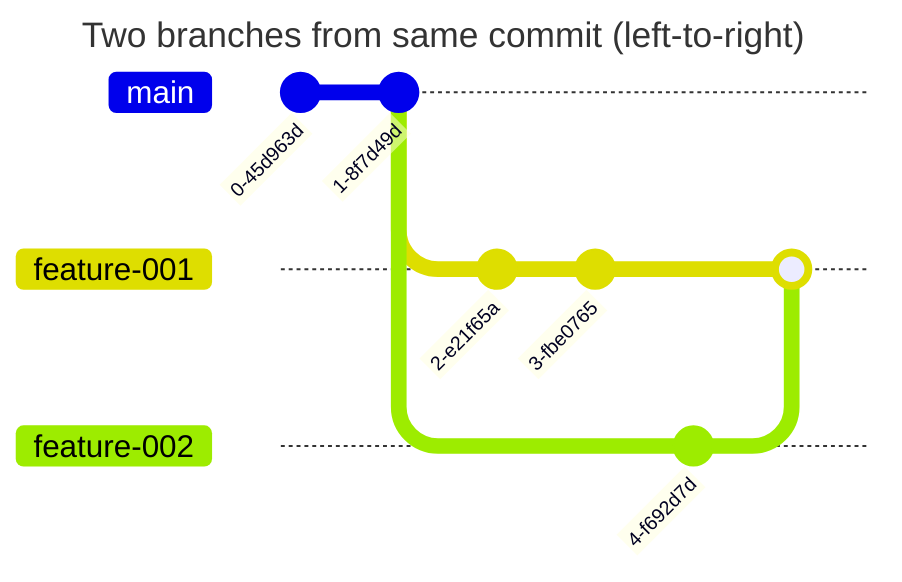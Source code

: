 ---
title: Two branches from same commit (left-to-right)
---
gitGraph LR:
commit
commit
branch feature-001
commit
commit
checkout main
branch feature-002
commit
checkout feature-001
merge feature-002